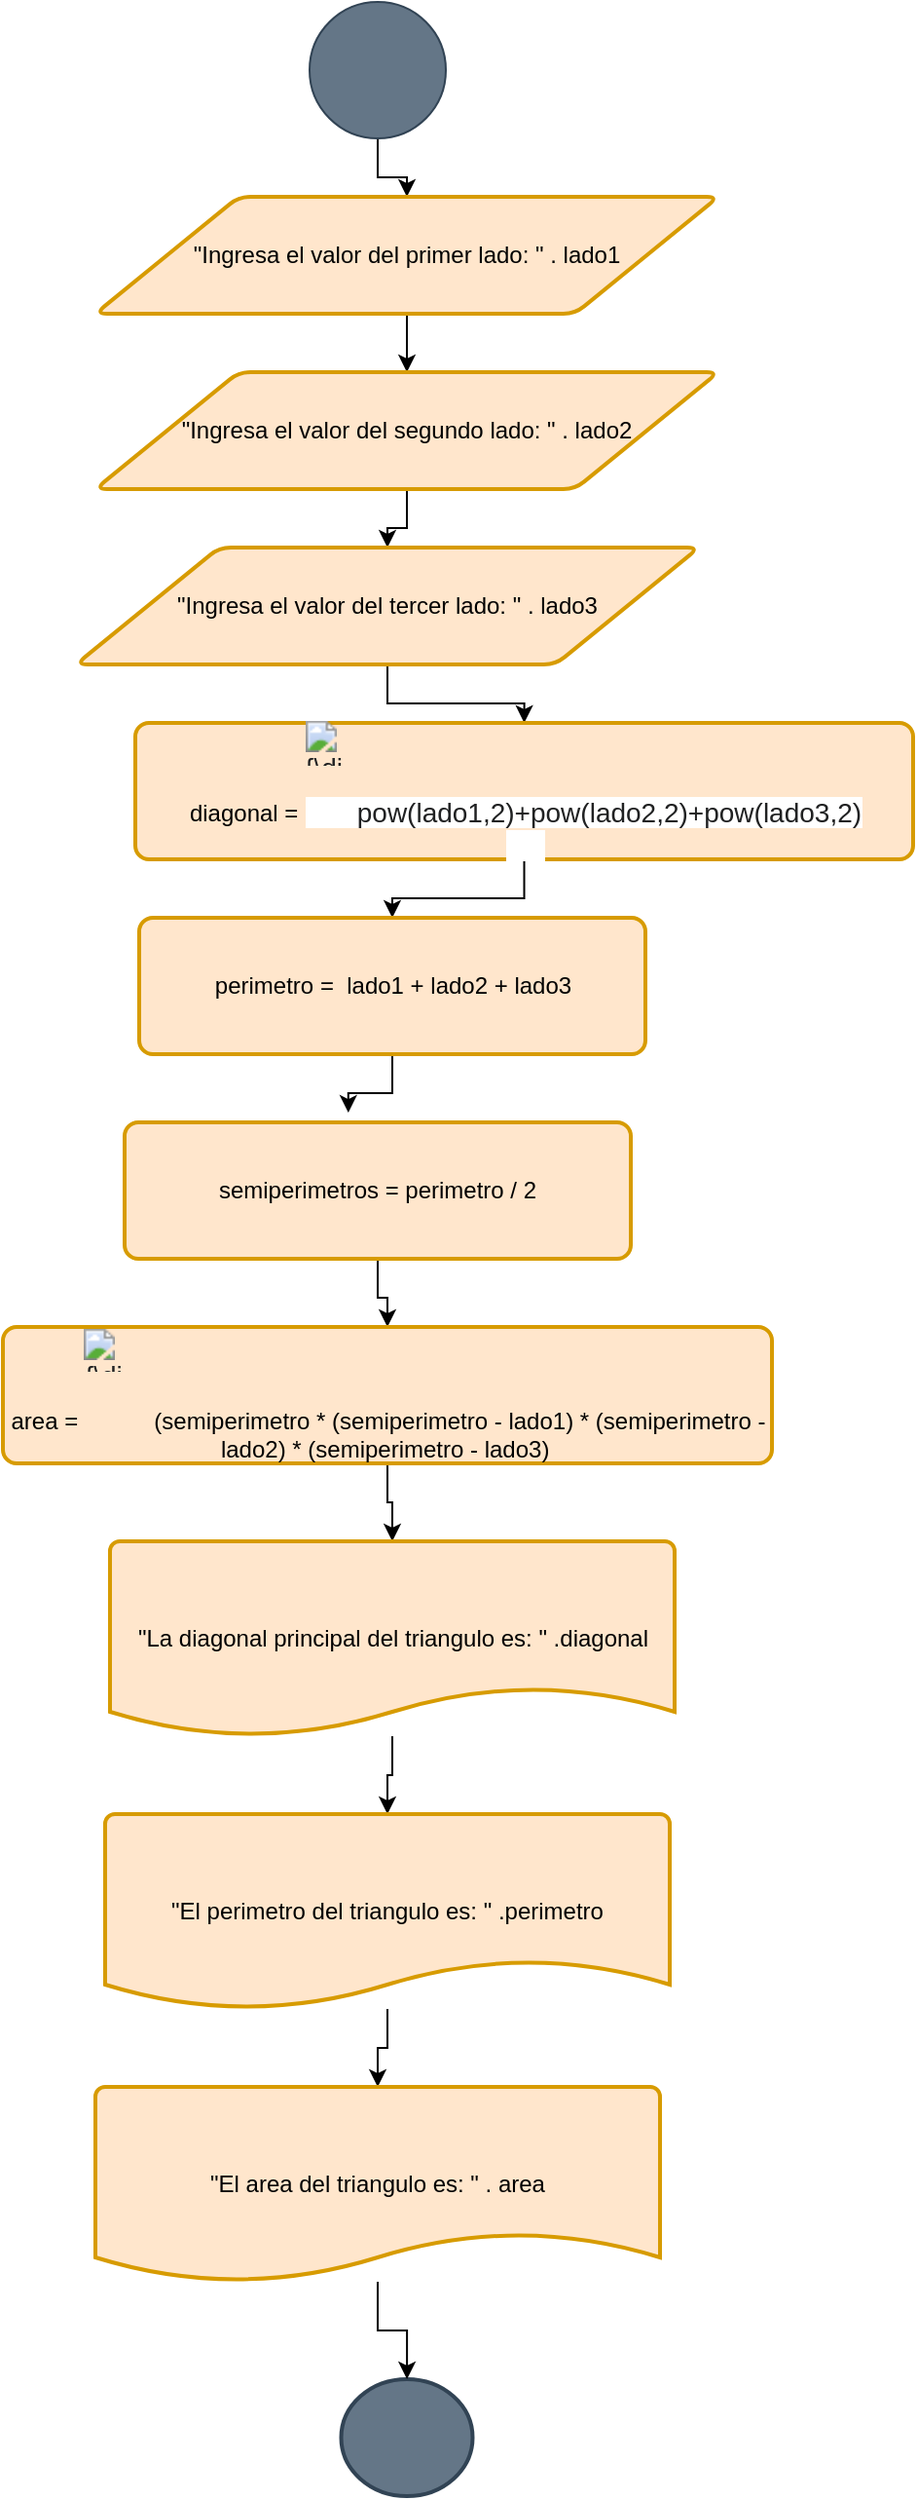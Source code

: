 <mxfile version="21.1.5" type="device">
  <diagram id="C5RBs43oDa-KdzZeNtuy" name="Page-1">
    <mxGraphModel dx="1050" dy="557" grid="1" gridSize="10" guides="1" tooltips="1" connect="1" arrows="1" fold="1" page="1" pageScale="1" pageWidth="827" pageHeight="1169" math="0" shadow="0">
      <root>
        <mxCell id="WIyWlLk6GJQsqaUBKTNV-0" />
        <mxCell id="WIyWlLk6GJQsqaUBKTNV-1" parent="WIyWlLk6GJQsqaUBKTNV-0" />
        <mxCell id="C7AOEi-mb4LlSiQp3u_E-14" style="edgeStyle=orthogonalEdgeStyle;rounded=0;orthogonalLoop=1;jettySize=auto;html=1;" edge="1" parent="WIyWlLk6GJQsqaUBKTNV-1" source="C7AOEi-mb4LlSiQp3u_E-0" target="C7AOEi-mb4LlSiQp3u_E-3">
          <mxGeometry relative="1" as="geometry" />
        </mxCell>
        <mxCell id="C7AOEi-mb4LlSiQp3u_E-0" value="" style="verticalLabelPosition=bottom;verticalAlign=top;html=1;shape=mxgraph.flowchart.on-page_reference;fillColor=#647687;fontColor=#ffffff;strokeColor=#314354;" vertex="1" parent="WIyWlLk6GJQsqaUBKTNV-1">
          <mxGeometry x="360" y="10" width="70" height="70" as="geometry" />
        </mxCell>
        <mxCell id="C7AOEi-mb4LlSiQp3u_E-16" style="edgeStyle=orthogonalEdgeStyle;rounded=0;orthogonalLoop=1;jettySize=auto;html=1;entryX=0.5;entryY=0;entryDx=0;entryDy=0;" edge="1" parent="WIyWlLk6GJQsqaUBKTNV-1" source="C7AOEi-mb4LlSiQp3u_E-3" target="C7AOEi-mb4LlSiQp3u_E-4">
          <mxGeometry relative="1" as="geometry" />
        </mxCell>
        <mxCell id="C7AOEi-mb4LlSiQp3u_E-3" value="&quot;Ingresa el valor del primer lado: &quot; . lado1" style="shape=parallelogram;html=1;strokeWidth=2;perimeter=parallelogramPerimeter;whiteSpace=wrap;rounded=1;arcSize=12;size=0.23;fillColor=#ffe6cc;strokeColor=#d79b00;" vertex="1" parent="WIyWlLk6GJQsqaUBKTNV-1">
          <mxGeometry x="250" y="110" width="320" height="60" as="geometry" />
        </mxCell>
        <mxCell id="C7AOEi-mb4LlSiQp3u_E-17" style="edgeStyle=orthogonalEdgeStyle;rounded=0;orthogonalLoop=1;jettySize=auto;html=1;" edge="1" parent="WIyWlLk6GJQsqaUBKTNV-1" source="C7AOEi-mb4LlSiQp3u_E-4" target="C7AOEi-mb4LlSiQp3u_E-5">
          <mxGeometry relative="1" as="geometry" />
        </mxCell>
        <mxCell id="C7AOEi-mb4LlSiQp3u_E-4" value="&quot;Ingresa el valor del segundo lado: &quot; . lado2" style="shape=parallelogram;html=1;strokeWidth=2;perimeter=parallelogramPerimeter;whiteSpace=wrap;rounded=1;arcSize=12;size=0.23;fillColor=#ffe6cc;strokeColor=#d79b00;" vertex="1" parent="WIyWlLk6GJQsqaUBKTNV-1">
          <mxGeometry x="250" y="200" width="320" height="60" as="geometry" />
        </mxCell>
        <mxCell id="C7AOEi-mb4LlSiQp3u_E-18" style="edgeStyle=orthogonalEdgeStyle;rounded=0;orthogonalLoop=1;jettySize=auto;html=1;entryX=0.5;entryY=0;entryDx=0;entryDy=0;" edge="1" parent="WIyWlLk6GJQsqaUBKTNV-1" source="C7AOEi-mb4LlSiQp3u_E-5" target="C7AOEi-mb4LlSiQp3u_E-6">
          <mxGeometry relative="1" as="geometry" />
        </mxCell>
        <mxCell id="C7AOEi-mb4LlSiQp3u_E-5" value="&quot;Ingresa el valor del tercer lado: &quot; . lado3" style="shape=parallelogram;html=1;strokeWidth=2;perimeter=parallelogramPerimeter;whiteSpace=wrap;rounded=1;arcSize=12;size=0.23;fillColor=#ffe6cc;strokeColor=#d79b00;" vertex="1" parent="WIyWlLk6GJQsqaUBKTNV-1">
          <mxGeometry x="240" y="290" width="320" height="60" as="geometry" />
        </mxCell>
        <mxCell id="C7AOEi-mb4LlSiQp3u_E-19" style="edgeStyle=orthogonalEdgeStyle;rounded=0;orthogonalLoop=1;jettySize=auto;html=1;entryX=0.5;entryY=0;entryDx=0;entryDy=0;" edge="1" parent="WIyWlLk6GJQsqaUBKTNV-1" source="C7AOEi-mb4LlSiQp3u_E-6" target="C7AOEi-mb4LlSiQp3u_E-7">
          <mxGeometry relative="1" as="geometry" />
        </mxCell>
        <mxCell id="C7AOEi-mb4LlSiQp3u_E-6" value="diagonal =&amp;nbsp;&lt;span style=&quot;color: rgb(32, 33, 34); font-family: sans-serif; font-size: 14px; text-align: start; background-color: rgb(255, 255, 255);&quot; class=&quot;mwe-math-element&quot;&gt;&lt;img style=&quot;border: 0px; vertical-align: -1.505ex; margin: 0px; display: inline-block; width: 2.581ex; height: 3.009ex;&quot; alt=&quot;{\displaystyle {\sqrt {\;}}}&quot; aria-hidden=&quot;true&quot; class=&quot;mwe-math-fallback-image-inline&quot; src=&quot;https://wikimedia.org/api/rest_v1/media/math/render/svg/8ffd20af41fea39bf4979bf884c7fc7533a06ae6&quot;&gt;&amp;nbsp; pow(lado1,2)+pow(lado2,2)+pow(lado3,2)&lt;br&gt;&amp;nbsp; &amp;nbsp; &amp;nbsp;&lt;/span&gt;" style="rounded=1;whiteSpace=wrap;html=1;absoluteArcSize=1;arcSize=14;strokeWidth=2;fillColor=#ffe6cc;strokeColor=#d79b00;" vertex="1" parent="WIyWlLk6GJQsqaUBKTNV-1">
          <mxGeometry x="270.5" y="380" width="399.5" height="70" as="geometry" />
        </mxCell>
        <mxCell id="C7AOEi-mb4LlSiQp3u_E-20" style="edgeStyle=orthogonalEdgeStyle;rounded=0;orthogonalLoop=1;jettySize=auto;html=1;entryX=0.442;entryY=-0.071;entryDx=0;entryDy=0;entryPerimeter=0;" edge="1" parent="WIyWlLk6GJQsqaUBKTNV-1" source="C7AOEi-mb4LlSiQp3u_E-7" target="C7AOEi-mb4LlSiQp3u_E-8">
          <mxGeometry relative="1" as="geometry" />
        </mxCell>
        <mxCell id="C7AOEi-mb4LlSiQp3u_E-7" value="perimetro =&amp;nbsp; lado1 + lado2 + lado3" style="rounded=1;whiteSpace=wrap;html=1;absoluteArcSize=1;arcSize=14;strokeWidth=2;fillColor=#ffe6cc;strokeColor=#d79b00;" vertex="1" parent="WIyWlLk6GJQsqaUBKTNV-1">
          <mxGeometry x="272.5" y="480" width="260" height="70" as="geometry" />
        </mxCell>
        <mxCell id="C7AOEi-mb4LlSiQp3u_E-21" style="edgeStyle=orthogonalEdgeStyle;rounded=0;orthogonalLoop=1;jettySize=auto;html=1;entryX=0.5;entryY=0;entryDx=0;entryDy=0;" edge="1" parent="WIyWlLk6GJQsqaUBKTNV-1" source="C7AOEi-mb4LlSiQp3u_E-8" target="C7AOEi-mb4LlSiQp3u_E-9">
          <mxGeometry relative="1" as="geometry" />
        </mxCell>
        <mxCell id="C7AOEi-mb4LlSiQp3u_E-8" value="semiperimetros = perimetro / 2" style="rounded=1;whiteSpace=wrap;html=1;absoluteArcSize=1;arcSize=14;strokeWidth=2;fillColor=#ffe6cc;strokeColor=#d79b00;" vertex="1" parent="WIyWlLk6GJQsqaUBKTNV-1">
          <mxGeometry x="265" y="585" width="260" height="70" as="geometry" />
        </mxCell>
        <mxCell id="C7AOEi-mb4LlSiQp3u_E-22" style="edgeStyle=orthogonalEdgeStyle;rounded=0;orthogonalLoop=1;jettySize=auto;html=1;" edge="1" parent="WIyWlLk6GJQsqaUBKTNV-1" source="C7AOEi-mb4LlSiQp3u_E-9" target="C7AOEi-mb4LlSiQp3u_E-11">
          <mxGeometry relative="1" as="geometry" />
        </mxCell>
        <mxCell id="C7AOEi-mb4LlSiQp3u_E-9" value="area =&amp;nbsp;&lt;img style=&quot;border: 0px; color: rgb(32, 33, 34); font-family: sans-serif; font-size: 14px; text-align: start; vertical-align: -1.505ex; margin: 0px; display: inline-block; width: 2.581ex; height: 3.009ex;&quot; alt=&quot;{\displaystyle {\sqrt {\;}}}&quot; aria-hidden=&quot;true&quot; class=&quot;mwe-math-fallback-image-inline&quot; src=&quot;https://wikimedia.org/api/rest_v1/media/math/render/svg/8ffd20af41fea39bf4979bf884c7fc7533a06ae6&quot;&gt;&amp;nbsp; &amp;nbsp; &amp;nbsp;(semiperimetro * (semiperimetro - lado1) * (semiperimetro - lado2) * (semiperimetro - lado3)&amp;nbsp;" style="rounded=1;whiteSpace=wrap;html=1;absoluteArcSize=1;arcSize=14;strokeWidth=2;fillColor=#ffe6cc;strokeColor=#d79b00;" vertex="1" parent="WIyWlLk6GJQsqaUBKTNV-1">
          <mxGeometry x="202.5" y="690" width="395" height="70" as="geometry" />
        </mxCell>
        <mxCell id="C7AOEi-mb4LlSiQp3u_E-26" style="edgeStyle=orthogonalEdgeStyle;rounded=0;orthogonalLoop=1;jettySize=auto;html=1;entryX=0.5;entryY=0;entryDx=0;entryDy=0;entryPerimeter=0;" edge="1" parent="WIyWlLk6GJQsqaUBKTNV-1" source="C7AOEi-mb4LlSiQp3u_E-11" target="C7AOEi-mb4LlSiQp3u_E-24">
          <mxGeometry relative="1" as="geometry" />
        </mxCell>
        <mxCell id="C7AOEi-mb4LlSiQp3u_E-11" value="&quot;La diagonal principal del triangulo es: &quot; .diagonal" style="strokeWidth=2;html=1;shape=mxgraph.flowchart.document2;whiteSpace=wrap;size=0.25;fillColor=#ffe6cc;strokeColor=#d79b00;" vertex="1" parent="WIyWlLk6GJQsqaUBKTNV-1">
          <mxGeometry x="257.5" y="800" width="290" height="100" as="geometry" />
        </mxCell>
        <mxCell id="C7AOEi-mb4LlSiQp3u_E-12" value="" style="strokeWidth=2;html=1;shape=mxgraph.flowchart.start_2;whiteSpace=wrap;fillColor=#647687;fontColor=#ffffff;strokeColor=#314354;" vertex="1" parent="WIyWlLk6GJQsqaUBKTNV-1">
          <mxGeometry x="376.25" y="1230" width="67.5" height="60" as="geometry" />
        </mxCell>
        <mxCell id="C7AOEi-mb4LlSiQp3u_E-27" style="edgeStyle=orthogonalEdgeStyle;rounded=0;orthogonalLoop=1;jettySize=auto;html=1;" edge="1" parent="WIyWlLk6GJQsqaUBKTNV-1" source="C7AOEi-mb4LlSiQp3u_E-24" target="C7AOEi-mb4LlSiQp3u_E-25">
          <mxGeometry relative="1" as="geometry" />
        </mxCell>
        <mxCell id="C7AOEi-mb4LlSiQp3u_E-24" value="&quot;El perimetro del triangulo es: &quot; .perimetro" style="strokeWidth=2;html=1;shape=mxgraph.flowchart.document2;whiteSpace=wrap;size=0.25;fillColor=#ffe6cc;strokeColor=#d79b00;" vertex="1" parent="WIyWlLk6GJQsqaUBKTNV-1">
          <mxGeometry x="255" y="940" width="290" height="100" as="geometry" />
        </mxCell>
        <mxCell id="C7AOEi-mb4LlSiQp3u_E-28" style="edgeStyle=orthogonalEdgeStyle;rounded=0;orthogonalLoop=1;jettySize=auto;html=1;" edge="1" parent="WIyWlLk6GJQsqaUBKTNV-1" source="C7AOEi-mb4LlSiQp3u_E-25" target="C7AOEi-mb4LlSiQp3u_E-12">
          <mxGeometry relative="1" as="geometry" />
        </mxCell>
        <mxCell id="C7AOEi-mb4LlSiQp3u_E-25" value="&quot;El area del triangulo es: &quot; . area" style="strokeWidth=2;html=1;shape=mxgraph.flowchart.document2;whiteSpace=wrap;size=0.25;fillColor=#ffe6cc;strokeColor=#d79b00;" vertex="1" parent="WIyWlLk6GJQsqaUBKTNV-1">
          <mxGeometry x="250" y="1080" width="290" height="100" as="geometry" />
        </mxCell>
      </root>
    </mxGraphModel>
  </diagram>
</mxfile>
